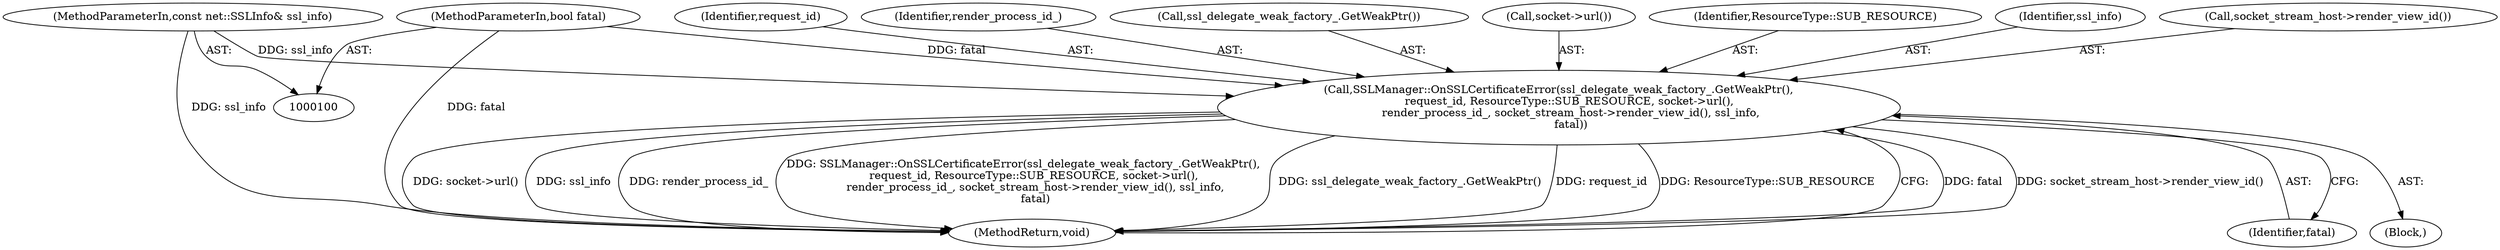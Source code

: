 digraph "1_Chrome_5385c44d9634d00b1cec2abf0fe7290d4205c7b0_3@del" {
"1000134" [label="(Call,SSLManager::OnSSLCertificateError(ssl_delegate_weak_factory_.GetWeakPtr(),\n      request_id, ResourceType::SUB_RESOURCE, socket->url(),\n       render_process_id_, socket_stream_host->render_view_id(), ssl_info,\n       fatal))"];
"1000102" [label="(MethodParameterIn,const net::SSLInfo& ssl_info)"];
"1000103" [label="(MethodParameterIn,bool fatal)"];
"1000136" [label="(Identifier,request_id)"];
"1000104" [label="(Block,)"];
"1000139" [label="(Identifier,render_process_id_)"];
"1000135" [label="(Call,ssl_delegate_weak_factory_.GetWeakPtr())"];
"1000138" [label="(Call,socket->url())"];
"1000137" [label="(Identifier,ResourceType::SUB_RESOURCE)"];
"1000102" [label="(MethodParameterIn,const net::SSLInfo& ssl_info)"];
"1000141" [label="(Identifier,ssl_info)"];
"1000103" [label="(MethodParameterIn,bool fatal)"];
"1000142" [label="(Identifier,fatal)"];
"1000143" [label="(MethodReturn,void)"];
"1000140" [label="(Call,socket_stream_host->render_view_id())"];
"1000134" [label="(Call,SSLManager::OnSSLCertificateError(ssl_delegate_weak_factory_.GetWeakPtr(),\n      request_id, ResourceType::SUB_RESOURCE, socket->url(),\n       render_process_id_, socket_stream_host->render_view_id(), ssl_info,\n       fatal))"];
"1000134" -> "1000104"  [label="AST: "];
"1000134" -> "1000142"  [label="CFG: "];
"1000135" -> "1000134"  [label="AST: "];
"1000136" -> "1000134"  [label="AST: "];
"1000137" -> "1000134"  [label="AST: "];
"1000138" -> "1000134"  [label="AST: "];
"1000139" -> "1000134"  [label="AST: "];
"1000140" -> "1000134"  [label="AST: "];
"1000141" -> "1000134"  [label="AST: "];
"1000142" -> "1000134"  [label="AST: "];
"1000143" -> "1000134"  [label="CFG: "];
"1000134" -> "1000143"  [label="DDG: fatal"];
"1000134" -> "1000143"  [label="DDG: socket_stream_host->render_view_id()"];
"1000134" -> "1000143"  [label="DDG: socket->url()"];
"1000134" -> "1000143"  [label="DDG: ssl_info"];
"1000134" -> "1000143"  [label="DDG: render_process_id_"];
"1000134" -> "1000143"  [label="DDG: SSLManager::OnSSLCertificateError(ssl_delegate_weak_factory_.GetWeakPtr(),\n      request_id, ResourceType::SUB_RESOURCE, socket->url(),\n       render_process_id_, socket_stream_host->render_view_id(), ssl_info,\n       fatal)"];
"1000134" -> "1000143"  [label="DDG: ssl_delegate_weak_factory_.GetWeakPtr()"];
"1000134" -> "1000143"  [label="DDG: request_id"];
"1000134" -> "1000143"  [label="DDG: ResourceType::SUB_RESOURCE"];
"1000102" -> "1000134"  [label="DDG: ssl_info"];
"1000103" -> "1000134"  [label="DDG: fatal"];
"1000102" -> "1000100"  [label="AST: "];
"1000102" -> "1000143"  [label="DDG: ssl_info"];
"1000103" -> "1000100"  [label="AST: "];
"1000103" -> "1000143"  [label="DDG: fatal"];
}
